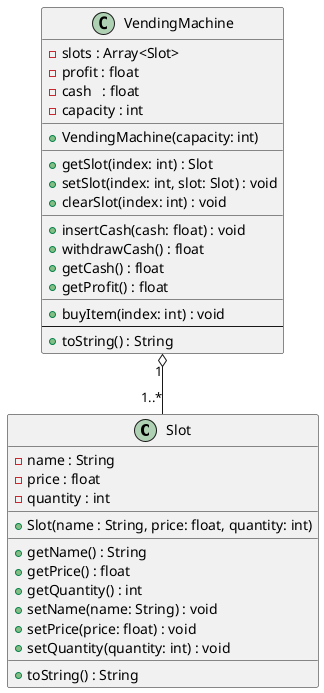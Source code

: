 '--
@startuml
'==
class Slot {
    - name : String
    - price : float
    - quantity : int
    __
    + Slot(name : String, price: float, quantity: int)
    __
    + getName() : String
    + getPrice() : float
    + getQuantity() : int
    + setName(name: String) : void
    + setPrice(price: float) : void
    + setQuantity(quantity: int) : void
    __
    + toString() : String
}

class VendingMachine {
    - slots : Array<Slot>
    - profit : float
    - cash   : float
    - capacity : int
    __
    ' inicialize a máquina criando todos os slots
    + VendingMachine(capacity: int)
    __
    ' se houver slot nessa posição, retorne
    ' se não, retorne null ou lançe uma excessão
    + getSlot(index: int) : Slot
    '
    ' altere o valor slot nessa posição
    + setSlot(index: int, slot: Slot) : void
    '
    ' limpe as informações do slot nessa posição
    + clearSlot(index: int) : void
    __
    ' adicione dinheiro no cash da máquina
    + insertCash(cash: float) : void
    '
    ' retorne o valor do cash da máquina e zere o cash
    + withdrawCash() : float
    '
    ' informe o valor do cash sem zerar o cash
    + getCash() : float
    '
    ' informe o valor apurado com todas as vendas
    + getProfit() : float
    __
    ' se existir produto nessa posição
    ' se o dinheiro do cash for suficiente
    ' se a quantidade do produto for maior que zero
    ' deduza da quantidade 1
    ' deduza do cash o valor do produto
    + buyItem(index: int) : void
    --
    + toString() : String
}
'--
VendingMachine "1" o-- "1..*" Slot
@enduml